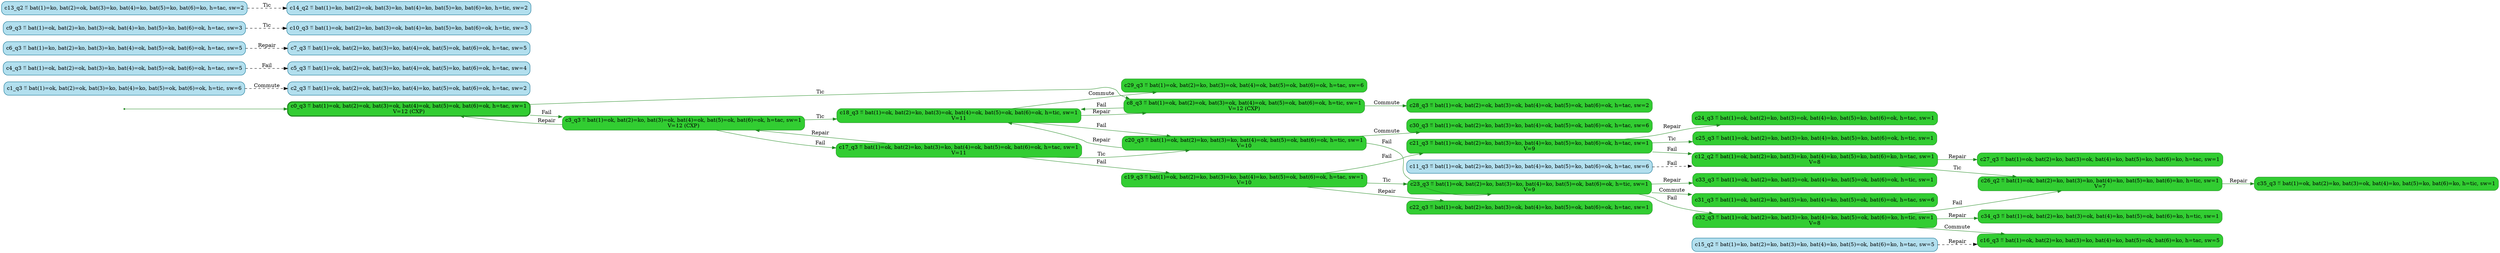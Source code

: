 digraph g {

	rankdir="LR"

	__invisible__[shape="point", color="forestgreen"]
	c0_q3[label="c0_q3 ≝ bat(1)=ok, bat(2)=ok, bat(3)=ok, bat(4)=ok, bat(5)=ok, bat(6)=ok, h=tac, sw=1\nV=12 (CXP)", shape="box", style="rounded, filled", color="forestgreen", fillcolor="limegreen", penwidth=3] // Initial
	c3_q3[label="c3_q3 ≝ bat(1)=ok, bat(2)=ko, bat(3)=ok, bat(4)=ok, bat(5)=ok, bat(6)=ok, h=tac, sw=1\nV=12 (CXP)", shape="box", style="rounded, filled", color="forestgreen", fillcolor="limegreen"]
	c17_q3[label="c17_q3 ≝ bat(1)=ok, bat(2)=ko, bat(3)=ko, bat(4)=ok, bat(5)=ok, bat(6)=ok, h=tac, sw=1\nV=11", shape="box", style="rounded, filled", color="forestgreen", fillcolor="limegreen"]
	c19_q3[label="c19_q3 ≝ bat(1)=ok, bat(2)=ko, bat(3)=ko, bat(4)=ko, bat(5)=ok, bat(6)=ok, h=tac, sw=1\nV=10", shape="box", style="rounded, filled", color="forestgreen", fillcolor="limegreen"]
	c21_q3[label="c21_q3 ≝ bat(1)=ok, bat(2)=ko, bat(3)=ko, bat(4)=ko, bat(5)=ko, bat(6)=ok, h=tac, sw=1\nV=9", shape="box", style="rounded, filled", color="forestgreen", fillcolor="limegreen"]
	c24_q3[label="c24_q3 ≝ bat(1)=ok, bat(2)=ko, bat(3)=ok, bat(4)=ko, bat(5)=ko, bat(6)=ok, h=tac, sw=1", shape="box", style="rounded, filled", color="forestgreen", fillcolor="limegreen"]
	c25_q3[label="c25_q3 ≝ bat(1)=ok, bat(2)=ko, bat(3)=ko, bat(4)=ko, bat(5)=ko, bat(6)=ok, h=tic, sw=1", shape="box", style="rounded, filled", color="forestgreen", fillcolor="limegreen"]
	c12_q2[label="c12_q2 ≝ bat(1)=ok, bat(2)=ko, bat(3)=ko, bat(4)=ko, bat(5)=ko, bat(6)=ko, h=tac, sw=1\nV=8", shape="box", style="rounded, filled", color="forestgreen", fillcolor="limegreen"]
	c26_q2[label="c26_q2 ≝ bat(1)=ok, bat(2)=ko, bat(3)=ko, bat(4)=ko, bat(5)=ko, bat(6)=ko, h=tic, sw=1\nV=7", shape="box", style="rounded, filled", color="forestgreen", fillcolor="limegreen"]
	c35_q3[label="c35_q3 ≝ bat(1)=ok, bat(2)=ko, bat(3)=ok, bat(4)=ko, bat(5)=ko, bat(6)=ko, h=tic, sw=1", shape="box", style="rounded, filled", color="forestgreen", fillcolor="limegreen"]
	c27_q3[label="c27_q3 ≝ bat(1)=ok, bat(2)=ko, bat(3)=ok, bat(4)=ko, bat(5)=ko, bat(6)=ko, h=tac, sw=1", shape="box", style="rounded, filled", color="forestgreen", fillcolor="limegreen"]
	c22_q3[label="c22_q3 ≝ bat(1)=ok, bat(2)=ko, bat(3)=ok, bat(4)=ko, bat(5)=ok, bat(6)=ok, h=tac, sw=1", shape="box", style="rounded, filled", color="forestgreen", fillcolor="limegreen"]
	c23_q3[label="c23_q3 ≝ bat(1)=ok, bat(2)=ko, bat(3)=ko, bat(4)=ko, bat(5)=ok, bat(6)=ok, h=tic, sw=1\nV=9", shape="box", style="rounded, filled", color="forestgreen", fillcolor="limegreen"]
	c31_q3[label="c31_q3 ≝ bat(1)=ok, bat(2)=ko, bat(3)=ko, bat(4)=ko, bat(5)=ok, bat(6)=ok, h=tac, sw=6", shape="box", style="rounded, filled", color="forestgreen", fillcolor="limegreen"]
	c32_q3[label="c32_q3 ≝ bat(1)=ok, bat(2)=ko, bat(3)=ko, bat(4)=ko, bat(5)=ok, bat(6)=ko, h=tic, sw=1\nV=8", shape="box", style="rounded, filled", color="forestgreen", fillcolor="limegreen"]
	c16_q3[label="c16_q3 ≝ bat(1)=ok, bat(2)=ko, bat(3)=ko, bat(4)=ko, bat(5)=ok, bat(6)=ko, h=tac, sw=5", shape="box", style="rounded, filled", color="forestgreen", fillcolor="limegreen"]
	c34_q3[label="c34_q3 ≝ bat(1)=ok, bat(2)=ko, bat(3)=ok, bat(4)=ko, bat(5)=ok, bat(6)=ko, h=tic, sw=1", shape="box", style="rounded, filled", color="forestgreen", fillcolor="limegreen"]
	c33_q3[label="c33_q3 ≝ bat(1)=ok, bat(2)=ko, bat(3)=ok, bat(4)=ko, bat(5)=ok, bat(6)=ok, h=tic, sw=1", shape="box", style="rounded, filled", color="forestgreen", fillcolor="limegreen"]
	c20_q3[label="c20_q3 ≝ bat(1)=ok, bat(2)=ko, bat(3)=ko, bat(4)=ok, bat(5)=ok, bat(6)=ok, h=tic, sw=1\nV=10", shape="box", style="rounded, filled", color="forestgreen", fillcolor="limegreen"]
	c30_q3[label="c30_q3 ≝ bat(1)=ok, bat(2)=ko, bat(3)=ko, bat(4)=ok, bat(5)=ok, bat(6)=ok, h=tac, sw=6", shape="box", style="rounded, filled", color="forestgreen", fillcolor="limegreen"]
	c18_q3[label="c18_q3 ≝ bat(1)=ok, bat(2)=ko, bat(3)=ok, bat(4)=ok, bat(5)=ok, bat(6)=ok, h=tic, sw=1\nV=11", shape="box", style="rounded, filled", color="forestgreen", fillcolor="limegreen"]
	c29_q3[label="c29_q3 ≝ bat(1)=ok, bat(2)=ko, bat(3)=ok, bat(4)=ok, bat(5)=ok, bat(6)=ok, h=tac, sw=6", shape="box", style="rounded, filled", color="forestgreen", fillcolor="limegreen"]
	c8_q3[label="c8_q3 ≝ bat(1)=ok, bat(2)=ok, bat(3)=ok, bat(4)=ok, bat(5)=ok, bat(6)=ok, h=tic, sw=1\nV=12 (CXP)", shape="box", style="rounded, filled", color="forestgreen", fillcolor="limegreen"]
	c28_q3[label="c28_q3 ≝ bat(1)=ok, bat(2)=ok, bat(3)=ok, bat(4)=ok, bat(5)=ok, bat(6)=ok, h=tac, sw=2", shape="box", style="rounded, filled", color="forestgreen", fillcolor="limegreen"]
	c1_q3[label="c1_q3 ≝ bat(1)=ok, bat(2)=ok, bat(3)=ko, bat(4)=ko, bat(5)=ok, bat(6)=ok, h=tic, sw=6", shape="box", style="rounded, filled", color="deepskyblue4", fillcolor="lightblue2"]
	c2_q3[label="c2_q3 ≝ bat(1)=ok, bat(2)=ok, bat(3)=ko, bat(4)=ko, bat(5)=ok, bat(6)=ok, h=tac, sw=2", shape="box", style="rounded, filled", color="deepskyblue4", fillcolor="lightblue2"]
	c4_q3[label="c4_q3 ≝ bat(1)=ok, bat(2)=ok, bat(3)=ko, bat(4)=ok, bat(5)=ok, bat(6)=ok, h=tac, sw=5", shape="box", style="rounded, filled", color="deepskyblue4", fillcolor="lightblue2"]
	c5_q3[label="c5_q3 ≝ bat(1)=ok, bat(2)=ok, bat(3)=ko, bat(4)=ok, bat(5)=ko, bat(6)=ok, h=tac, sw=4", shape="box", style="rounded, filled", color="deepskyblue4", fillcolor="lightblue2"]
	c6_q3[label="c6_q3 ≝ bat(1)=ko, bat(2)=ko, bat(3)=ko, bat(4)=ok, bat(5)=ok, bat(6)=ok, h=tac, sw=5", shape="box", style="rounded, filled", color="deepskyblue4", fillcolor="lightblue2"]
	c7_q3[label="c7_q3 ≝ bat(1)=ok, bat(2)=ko, bat(3)=ko, bat(4)=ok, bat(5)=ok, bat(6)=ok, h=tac, sw=5", shape="box", style="rounded, filled", color="deepskyblue4", fillcolor="lightblue2"]
	c9_q3[label="c9_q3 ≝ bat(1)=ok, bat(2)=ko, bat(3)=ok, bat(4)=ko, bat(5)=ko, bat(6)=ok, h=tac, sw=3", shape="box", style="rounded, filled", color="deepskyblue4", fillcolor="lightblue2"]
	c10_q3[label="c10_q3 ≝ bat(1)=ok, bat(2)=ko, bat(3)=ok, bat(4)=ko, bat(5)=ko, bat(6)=ok, h=tic, sw=3", shape="box", style="rounded, filled", color="deepskyblue4", fillcolor="lightblue2"]
	c11_q3[label="c11_q3 ≝ bat(1)=ok, bat(2)=ko, bat(3)=ko, bat(4)=ko, bat(5)=ko, bat(6)=ok, h=tac, sw=6", shape="box", style="rounded, filled", color="deepskyblue4", fillcolor="lightblue2"]
	c13_q2[label="c13_q2 ≝ bat(1)=ko, bat(2)=ok, bat(3)=ko, bat(4)=ko, bat(5)=ko, bat(6)=ko, h=tac, sw=2", shape="box", style="rounded, filled", color="deepskyblue4", fillcolor="lightblue2"]
	c14_q2[label="c14_q2 ≝ bat(1)=ko, bat(2)=ok, bat(3)=ko, bat(4)=ko, bat(5)=ko, bat(6)=ko, h=tic, sw=2", shape="box", style="rounded, filled", color="deepskyblue4", fillcolor="lightblue2"]
	c15_q2[label="c15_q2 ≝ bat(1)=ko, bat(2)=ko, bat(3)=ko, bat(4)=ko, bat(5)=ok, bat(6)=ko, h=tac, sw=5", shape="box", style="rounded, filled", color="deepskyblue4", fillcolor="lightblue2"]

	__invisible__ -> c0_q3[color="forestgreen"]
	c0_q3 -> c3_q3[label="Fail", color="forestgreen"]
	c3_q3 -> c0_q3[label="Repair", color="forestgreen"]
	c3_q3 -> c17_q3[label="Fail", color="forestgreen"]
	c17_q3 -> c19_q3[label="Fail", color="forestgreen"]
	c19_q3 -> c21_q3[label="Fail", color="forestgreen"]
	c21_q3 -> c24_q3[label="Repair", color="forestgreen"]
	c21_q3 -> c25_q3[label="Tic", color="forestgreen"]
	c21_q3 -> c12_q2[label="Fail", color="forestgreen"]
	c12_q2 -> c26_q2[label="Tic", color="forestgreen"]
	c26_q2 -> c35_q3[label="Repair", color="forestgreen"]
	c12_q2 -> c27_q3[label="Repair", color="forestgreen"]
	c19_q3 -> c22_q3[label="Repair", color="forestgreen"]
	c19_q3 -> c23_q3[label="Tic", color="forestgreen"]
	c23_q3 -> c31_q3[label="Commute", color="forestgreen"]
	c23_q3 -> c32_q3[label="Fail", color="forestgreen"]
	c32_q3 -> c16_q3[label="Commute", color="forestgreen"]
	c32_q3 -> c34_q3[label="Repair", color="forestgreen"]
	c32_q3 -> c26_q2[label="Fail", color="forestgreen"]
	c23_q3 -> c33_q3[label="Repair", color="forestgreen"]
	c17_q3 -> c3_q3[label="Repair", color="forestgreen"]
	c17_q3 -> c20_q3[label="Tic", color="forestgreen"]
	c20_q3 -> c30_q3[label="Commute", color="forestgreen"]
	c20_q3 -> c23_q3[label="Fail", color="forestgreen"]
	c20_q3 -> c18_q3[label="Repair", color="forestgreen"]
	c18_q3 -> c29_q3[label="Commute", color="forestgreen"]
	c18_q3 -> c20_q3[label="Fail", color="forestgreen"]
	c18_q3 -> c8_q3[label="Repair", color="forestgreen"]
	c8_q3 -> c28_q3[label="Commute", color="forestgreen"]
	c8_q3 -> c18_q3[label="Fail", color="forestgreen"]
	c3_q3 -> c18_q3[label="Tic", color="forestgreen"]
	c0_q3 -> c8_q3[label="Tic", color="forestgreen"]
	c1_q3 -> c2_q3[label="Commute", color="black", style="dashed"]
	c4_q3 -> c5_q3[label="Fail", color="black", style="dashed"]
	c6_q3 -> c7_q3[label="Repair", color="black", style="dashed"]
	c9_q3 -> c10_q3[label="Tic", color="black", style="dashed"]
	c11_q3 -> c12_q2[label="Fail", color="black", style="dashed"]
	c13_q2 -> c14_q2[label="Tic", color="black", style="dashed"]
	c15_q2 -> c16_q3[label="Repair", color="black", style="dashed"]

}
